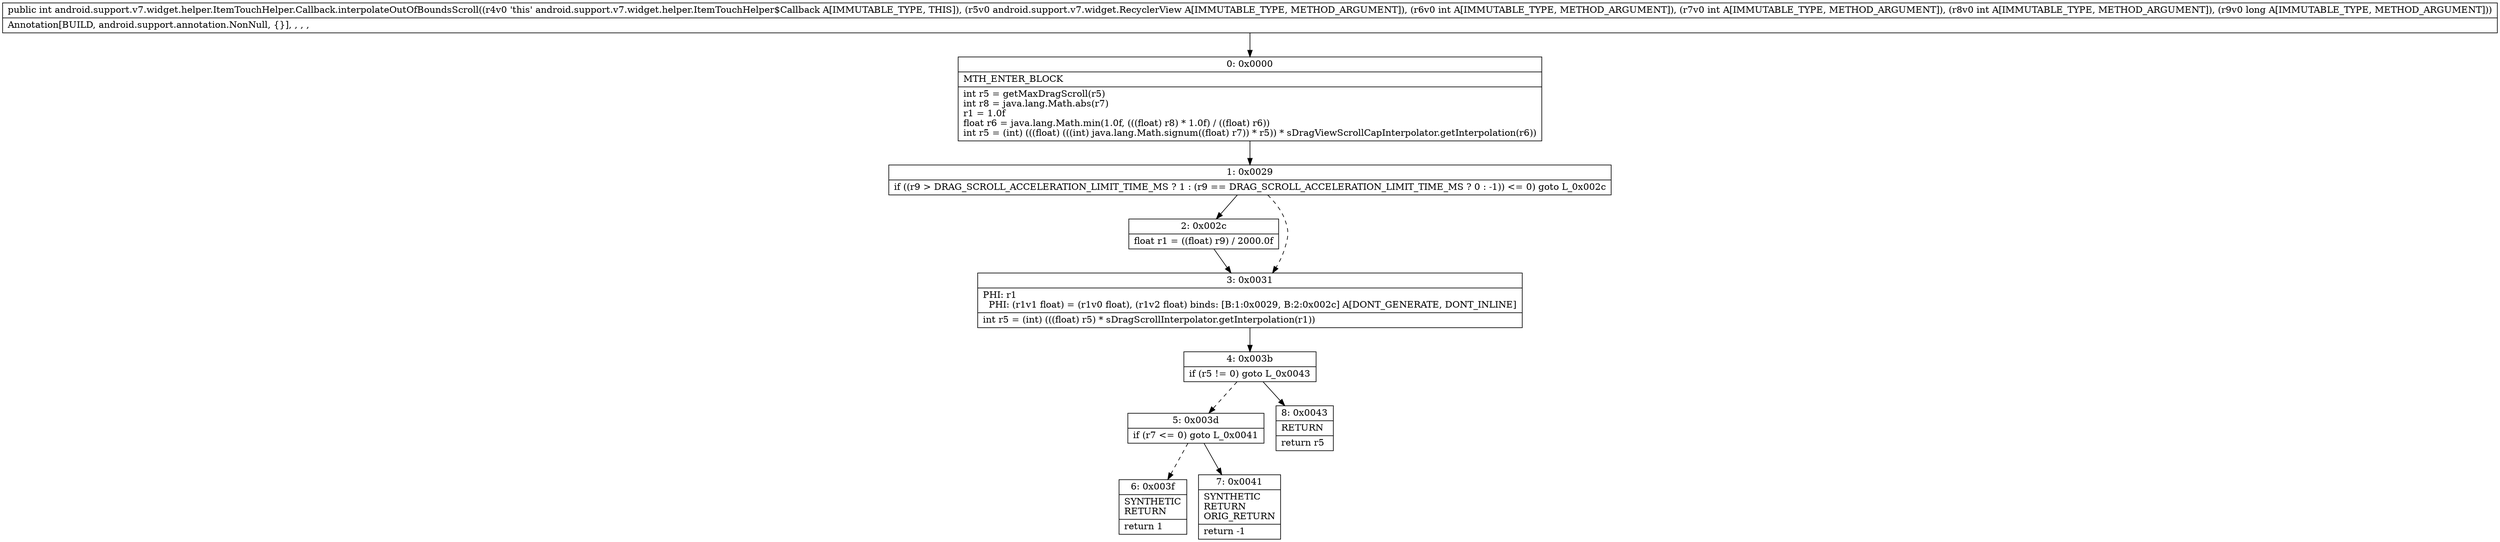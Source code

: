 digraph "CFG forandroid.support.v7.widget.helper.ItemTouchHelper.Callback.interpolateOutOfBoundsScroll(Landroid\/support\/v7\/widget\/RecyclerView;IIIJ)I" {
Node_0 [shape=record,label="{0\:\ 0x0000|MTH_ENTER_BLOCK\l|int r5 = getMaxDragScroll(r5)\lint r8 = java.lang.Math.abs(r7)\lr1 = 1.0f\lfloat r6 = java.lang.Math.min(1.0f, (((float) r8) * 1.0f) \/ ((float) r6))\lint r5 = (int) (((float) (((int) java.lang.Math.signum((float) r7)) * r5)) * sDragViewScrollCapInterpolator.getInterpolation(r6))\l}"];
Node_1 [shape=record,label="{1\:\ 0x0029|if ((r9 \> DRAG_SCROLL_ACCELERATION_LIMIT_TIME_MS ? 1 : (r9 == DRAG_SCROLL_ACCELERATION_LIMIT_TIME_MS ? 0 : \-1)) \<= 0) goto L_0x002c\l}"];
Node_2 [shape=record,label="{2\:\ 0x002c|float r1 = ((float) r9) \/ 2000.0f\l}"];
Node_3 [shape=record,label="{3\:\ 0x0031|PHI: r1 \l  PHI: (r1v1 float) = (r1v0 float), (r1v2 float) binds: [B:1:0x0029, B:2:0x002c] A[DONT_GENERATE, DONT_INLINE]\l|int r5 = (int) (((float) r5) * sDragScrollInterpolator.getInterpolation(r1))\l}"];
Node_4 [shape=record,label="{4\:\ 0x003b|if (r5 != 0) goto L_0x0043\l}"];
Node_5 [shape=record,label="{5\:\ 0x003d|if (r7 \<= 0) goto L_0x0041\l}"];
Node_6 [shape=record,label="{6\:\ 0x003f|SYNTHETIC\lRETURN\l|return 1\l}"];
Node_7 [shape=record,label="{7\:\ 0x0041|SYNTHETIC\lRETURN\lORIG_RETURN\l|return \-1\l}"];
Node_8 [shape=record,label="{8\:\ 0x0043|RETURN\l|return r5\l}"];
MethodNode[shape=record,label="{public int android.support.v7.widget.helper.ItemTouchHelper.Callback.interpolateOutOfBoundsScroll((r4v0 'this' android.support.v7.widget.helper.ItemTouchHelper$Callback A[IMMUTABLE_TYPE, THIS]), (r5v0 android.support.v7.widget.RecyclerView A[IMMUTABLE_TYPE, METHOD_ARGUMENT]), (r6v0 int A[IMMUTABLE_TYPE, METHOD_ARGUMENT]), (r7v0 int A[IMMUTABLE_TYPE, METHOD_ARGUMENT]), (r8v0 int A[IMMUTABLE_TYPE, METHOD_ARGUMENT]), (r9v0 long A[IMMUTABLE_TYPE, METHOD_ARGUMENT]))  | Annotation[BUILD, android.support.annotation.NonNull, \{\}], , , , \l}"];
MethodNode -> Node_0;
Node_0 -> Node_1;
Node_1 -> Node_2;
Node_1 -> Node_3[style=dashed];
Node_2 -> Node_3;
Node_3 -> Node_4;
Node_4 -> Node_5[style=dashed];
Node_4 -> Node_8;
Node_5 -> Node_6[style=dashed];
Node_5 -> Node_7;
}

